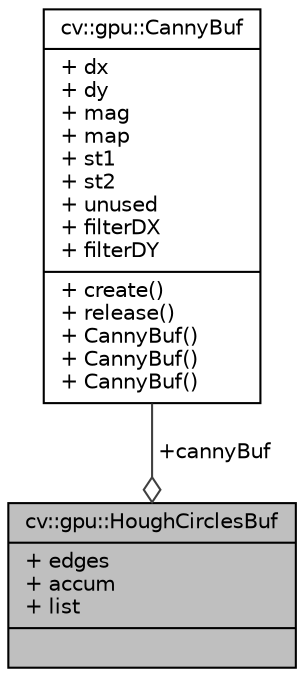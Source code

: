 digraph "cv::gpu::HoughCirclesBuf"
{
 // LATEX_PDF_SIZE
  edge [fontname="Helvetica",fontsize="10",labelfontname="Helvetica",labelfontsize="10"];
  node [fontname="Helvetica",fontsize="10",shape=record];
  Node1 [label="{cv::gpu::HoughCirclesBuf\n|+ edges\l+ accum\l+ list\l|}",height=0.2,width=0.4,color="black", fillcolor="grey75", style="filled", fontcolor="black",tooltip="HoughCircles."];
  Node2 -> Node1 [color="grey25",fontsize="10",style="solid",label=" +cannyBuf" ,arrowhead="odiamond",fontname="Helvetica"];
  Node2 [label="{cv::gpu::CannyBuf\n|+ dx\l+ dy\l+ mag\l+ map\l+ st1\l+ st2\l+ unused\l+ filterDX\l+ filterDY\l|+ create()\l+ release()\l+ CannyBuf()\l+ CannyBuf()\l+ CannyBuf()\l}",height=0.2,width=0.4,color="black", fillcolor="white", style="filled",URL="$structcv_1_1gpu_1_1_canny_buf.html",tooltip=" "];
}
